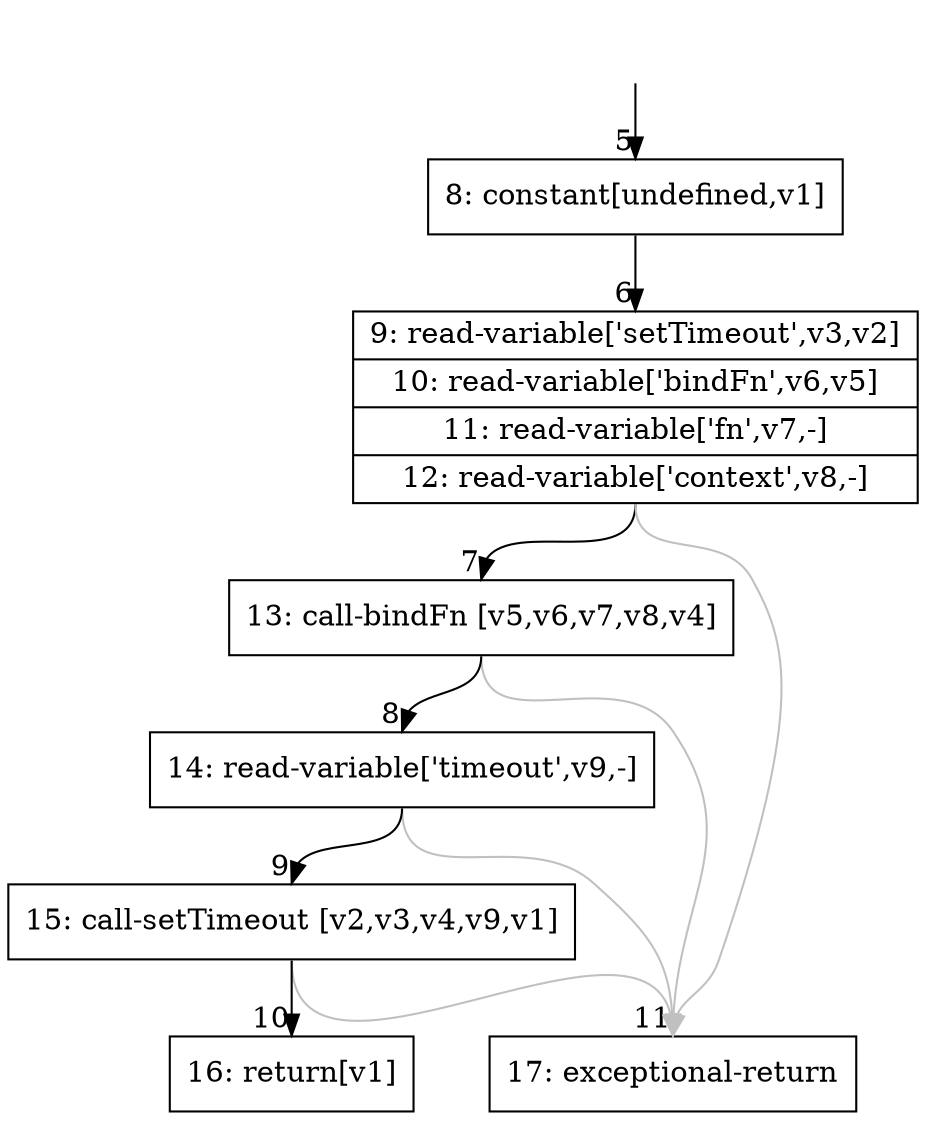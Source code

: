 digraph {
rankdir="TD"
BB_entry2[shape=none,label=""];
BB_entry2 -> BB5 [tailport=s, headport=n, headlabel="    5"]
BB5 [shape=record label="{8: constant[undefined,v1]}" ] 
BB5 -> BB6 [tailport=s, headport=n, headlabel="      6"]
BB6 [shape=record label="{9: read-variable['setTimeout',v3,v2]|10: read-variable['bindFn',v6,v5]|11: read-variable['fn',v7,-]|12: read-variable['context',v8,-]}" ] 
BB6 -> BB7 [tailport=s, headport=n, headlabel="      7"]
BB6 -> BB11 [tailport=s, headport=n, color=gray, headlabel="      11"]
BB7 [shape=record label="{13: call-bindFn [v5,v6,v7,v8,v4]}" ] 
BB7 -> BB8 [tailport=s, headport=n, headlabel="      8"]
BB7 -> BB11 [tailport=s, headport=n, color=gray]
BB8 [shape=record label="{14: read-variable['timeout',v9,-]}" ] 
BB8 -> BB9 [tailport=s, headport=n, headlabel="      9"]
BB8 -> BB11 [tailport=s, headport=n, color=gray]
BB9 [shape=record label="{15: call-setTimeout [v2,v3,v4,v9,v1]}" ] 
BB9 -> BB10 [tailport=s, headport=n, headlabel="      10"]
BB9 -> BB11 [tailport=s, headport=n, color=gray]
BB10 [shape=record label="{16: return[v1]}" ] 
BB11 [shape=record label="{17: exceptional-return}" ] 
//#$~ 27
}
